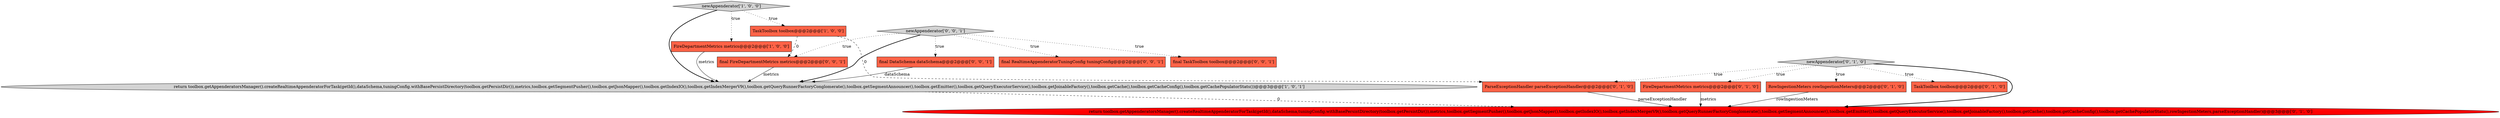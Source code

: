 digraph {
2 [style = filled, label = "newAppenderator['1', '0', '0']", fillcolor = lightgray, shape = diamond image = "AAA0AAABBB1BBB"];
9 [style = filled, label = "ParseExceptionHandler parseExceptionHandler@@@2@@@['0', '1', '0']", fillcolor = tomato, shape = box image = "AAA1AAABBB2BBB"];
4 [style = filled, label = "FireDepartmentMetrics metrics@@@2@@@['0', '1', '0']", fillcolor = tomato, shape = box image = "AAA0AAABBB2BBB"];
0 [style = filled, label = "FireDepartmentMetrics metrics@@@2@@@['1', '0', '0']", fillcolor = tomato, shape = box image = "AAA0AAABBB1BBB"];
3 [style = filled, label = "return toolbox.getAppenderatorsManager().createRealtimeAppenderatorForTask(getId(),dataSchema,tuningConfig.withBasePersistDirectory(toolbox.getPersistDir()),metrics,toolbox.getSegmentPusher(),toolbox.getJsonMapper(),toolbox.getIndexIO(),toolbox.getIndexMergerV9(),toolbox.getQueryRunnerFactoryConglomerate(),toolbox.getSegmentAnnouncer(),toolbox.getEmitter(),toolbox.getQueryExecutorService(),toolbox.getJoinableFactory(),toolbox.getCache(),toolbox.getCacheConfig(),toolbox.getCachePopulatorStats())@@@3@@@['1', '0', '1']", fillcolor = lightgray, shape = ellipse image = "AAA0AAABBB1BBB"];
5 [style = filled, label = "RowIngestionMeters rowIngestionMeters@@@2@@@['0', '1', '0']", fillcolor = tomato, shape = box image = "AAA0AAABBB2BBB"];
1 [style = filled, label = "TaskToolbox toolbox@@@2@@@['1', '0', '0']", fillcolor = tomato, shape = box image = "AAA1AAABBB1BBB"];
6 [style = filled, label = "newAppenderator['0', '1', '0']", fillcolor = lightgray, shape = diamond image = "AAA0AAABBB2BBB"];
11 [style = filled, label = "final DataSchema dataSchema@@@2@@@['0', '0', '1']", fillcolor = tomato, shape = box image = "AAA0AAABBB3BBB"];
10 [style = filled, label = "final TaskToolbox toolbox@@@2@@@['0', '0', '1']", fillcolor = tomato, shape = box image = "AAA0AAABBB3BBB"];
12 [style = filled, label = "final RealtimeAppenderatorTuningConfig tuningConfig@@@2@@@['0', '0', '1']", fillcolor = tomato, shape = box image = "AAA0AAABBB3BBB"];
13 [style = filled, label = "newAppenderator['0', '0', '1']", fillcolor = lightgray, shape = diamond image = "AAA0AAABBB3BBB"];
8 [style = filled, label = "TaskToolbox toolbox@@@2@@@['0', '1', '0']", fillcolor = tomato, shape = box image = "AAA0AAABBB2BBB"];
7 [style = filled, label = "return toolbox.getAppenderatorsManager().createRealtimeAppenderatorForTask(getId(),dataSchema,tuningConfig.withBasePersistDirectory(toolbox.getPersistDir()),metrics,toolbox.getSegmentPusher(),toolbox.getJsonMapper(),toolbox.getIndexIO(),toolbox.getIndexMergerV9(),toolbox.getQueryRunnerFactoryConglomerate(),toolbox.getSegmentAnnouncer(),toolbox.getEmitter(),toolbox.getQueryExecutorService(),toolbox.getJoinableFactory(),toolbox.getCache(),toolbox.getCacheConfig(),toolbox.getCachePopulatorStats(),rowIngestionMeters,parseExceptionHandler)@@@3@@@['0', '1', '0']", fillcolor = red, shape = ellipse image = "AAA1AAABBB2BBB"];
14 [style = filled, label = "final FireDepartmentMetrics metrics@@@2@@@['0', '0', '1']", fillcolor = tomato, shape = box image = "AAA0AAABBB3BBB"];
2->0 [style = dotted, label="true"];
14->3 [style = solid, label="metrics"];
13->12 [style = dotted, label="true"];
1->14 [style = dashed, label="0"];
3->7 [style = dashed, label="0"];
2->3 [style = bold, label=""];
0->3 [style = solid, label="metrics"];
1->9 [style = dashed, label="0"];
9->7 [style = solid, label="parseExceptionHandler"];
13->10 [style = dotted, label="true"];
5->7 [style = solid, label="rowIngestionMeters"];
6->4 [style = dotted, label="true"];
13->3 [style = bold, label=""];
6->9 [style = dotted, label="true"];
2->1 [style = dotted, label="true"];
6->8 [style = dotted, label="true"];
13->11 [style = dotted, label="true"];
11->3 [style = solid, label="dataSchema"];
6->7 [style = bold, label=""];
13->14 [style = dotted, label="true"];
6->5 [style = dotted, label="true"];
4->7 [style = solid, label="metrics"];
}
